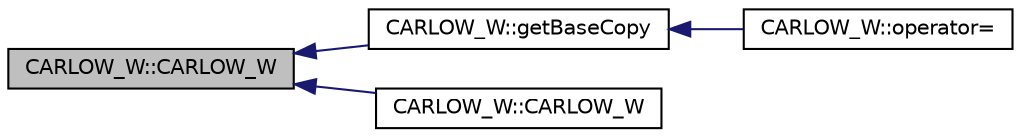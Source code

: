digraph "CARLOW_W::CARLOW_W"
{
  edge [fontname="Helvetica",fontsize="10",labelfontname="Helvetica",labelfontsize="10"];
  node [fontname="Helvetica",fontsize="10",shape=record];
  rankdir="LR";
  Node1 [label="CARLOW_W::CARLOW_W",height=0.2,width=0.4,color="black", fillcolor="grey75", style="filled", fontcolor="black"];
  Node1 -> Node2 [dir="back",color="midnightblue",fontsize="10",style="solid",fontname="Helvetica"];
  Node2 [label="CARLOW_W::getBaseCopy",height=0.2,width=0.4,color="black", fillcolor="white", style="filled",URL="$class_c_a_r_l_o_w___w.html#a1a76566c3a7c01cf469007741dac6b97",tooltip="getBaseCopy function, make deep copy of the object/pointer and Return a new BANK* type object ..."];
  Node2 -> Node3 [dir="back",color="midnightblue",fontsize="10",style="solid",fontname="Helvetica"];
  Node3 [label="CARLOW_W::operator=",height=0.2,width=0.4,color="black", fillcolor="white", style="filled",URL="$class_c_a_r_l_o_w___w.html#a38c83795abf1751b3e122c74494f4586"];
  Node1 -> Node4 [dir="back",color="midnightblue",fontsize="10",style="solid",fontname="Helvetica"];
  Node4 [label="CARLOW_W::CARLOW_W",height=0.2,width=0.4,color="black", fillcolor="white", style="filled",URL="$class_c_a_r_l_o_w___w.html#ad3b772ca2d09eba4a273cb0c7cece747"];
}

